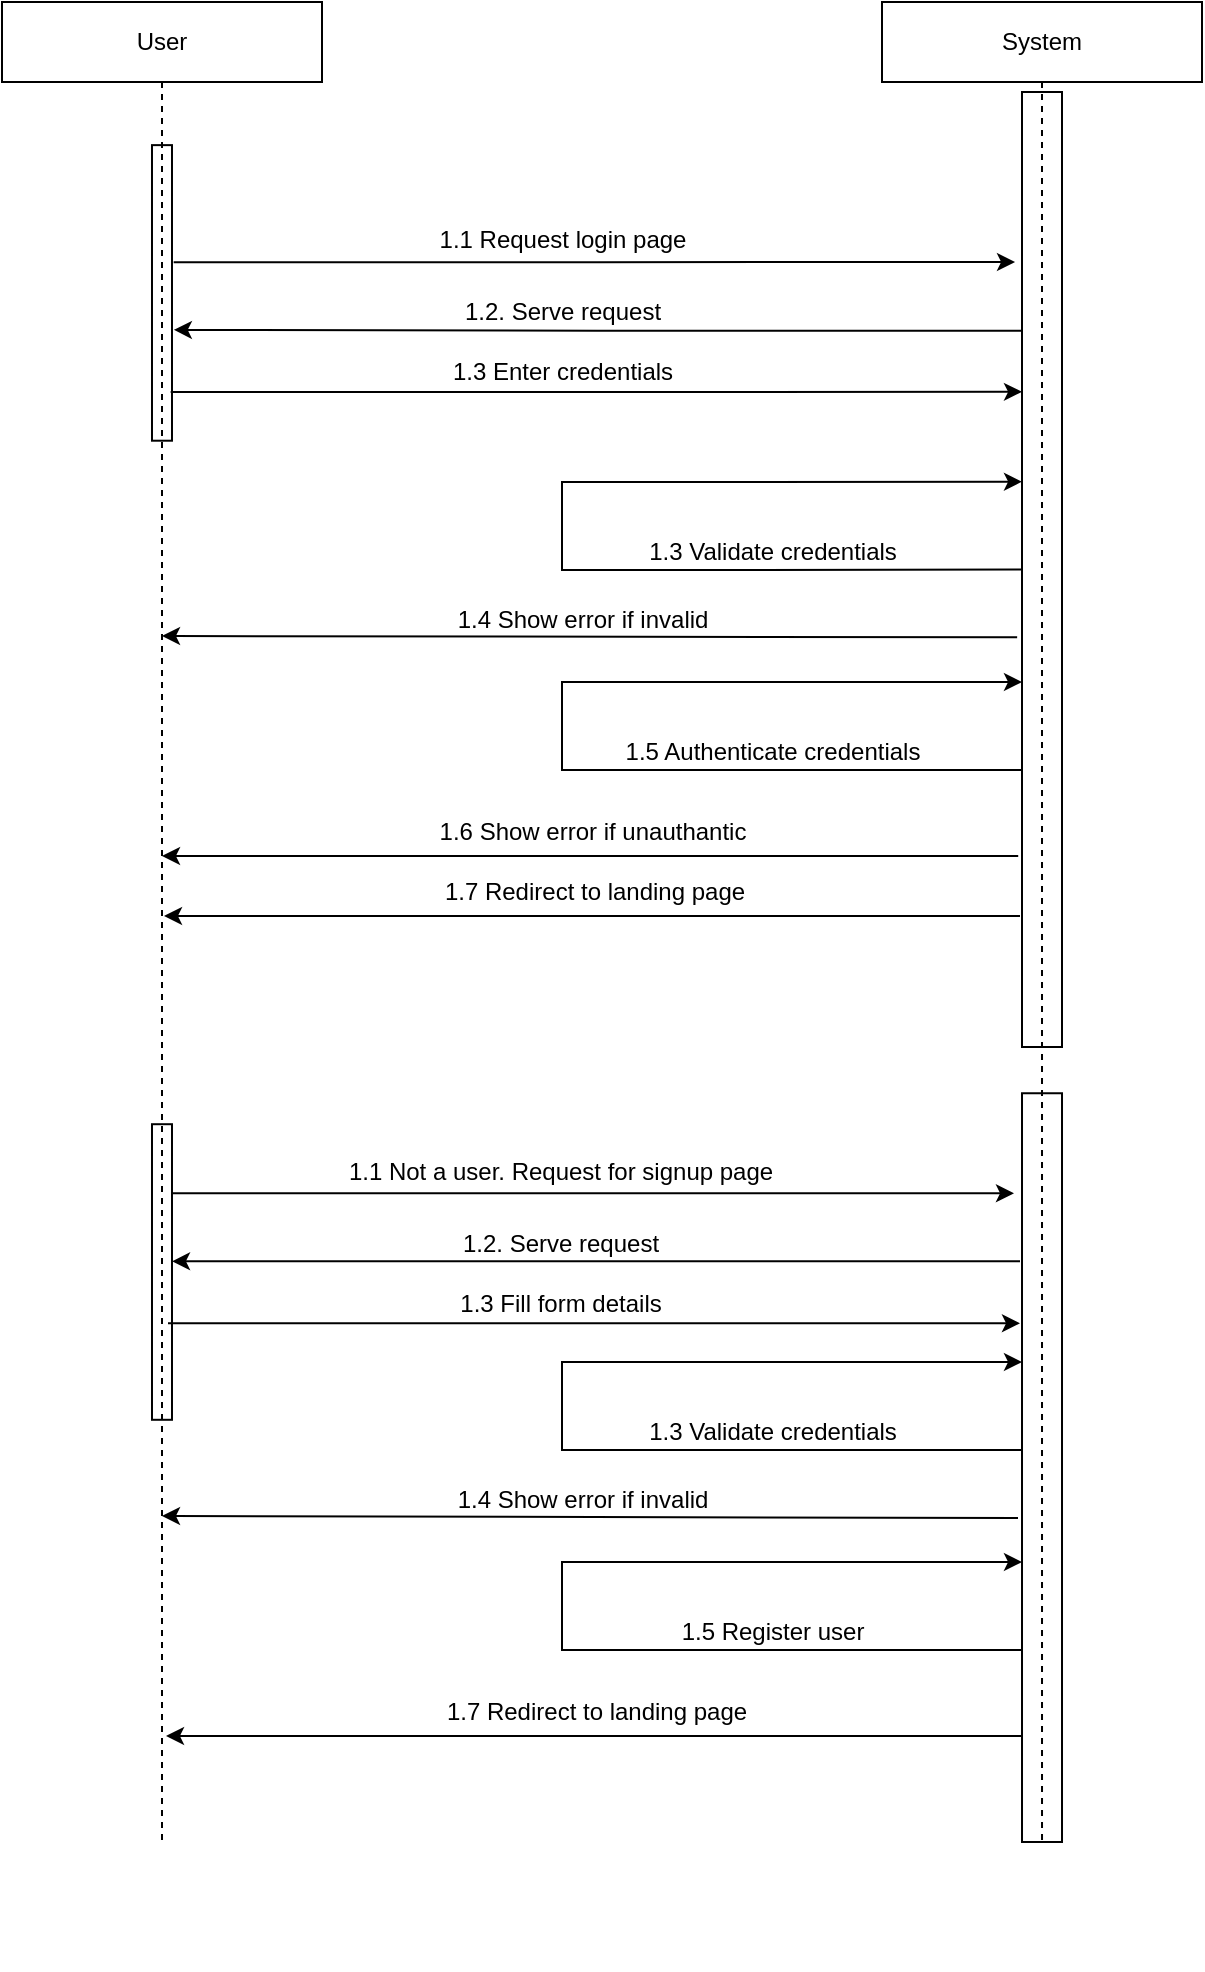 <mxfile version="21.2.1" type="device">
  <diagram name="Page-1" id="RkLnrC9zRk-OTdj7nDP5">
    <mxGraphModel dx="2207" dy="1273" grid="1" gridSize="10" guides="1" tooltips="1" connect="1" arrows="1" fold="1" page="1" pageScale="1" pageWidth="850" pageHeight="1100" math="0" shadow="0">
      <root>
        <mxCell id="0" />
        <mxCell id="1" parent="0" />
        <mxCell id="kGb9gTylPbze4J-S7JM0-1" value="User" style="rounded=0;whiteSpace=wrap;html=1;" vertex="1" parent="1">
          <mxGeometry x="120" y="40" width="160" height="40" as="geometry" />
        </mxCell>
        <mxCell id="kGb9gTylPbze4J-S7JM0-2" value="System" style="rounded=0;whiteSpace=wrap;html=1;" vertex="1" parent="1">
          <mxGeometry x="560" y="40" width="160" height="40" as="geometry" />
        </mxCell>
        <mxCell id="kGb9gTylPbze4J-S7JM0-16" style="edgeStyle=orthogonalEdgeStyle;rounded=0;orthogonalLoop=1;jettySize=auto;html=1;exitX=0.25;exitY=1;exitDx=0;exitDy=0;entryX=0.625;entryY=-0.093;entryDx=0;entryDy=0;entryPerimeter=0;" edge="1" parent="1" source="kGb9gTylPbze4J-S7JM0-5" target="kGb9gTylPbze4J-S7JM0-10">
          <mxGeometry relative="1" as="geometry">
            <mxPoint x="210" y="204" as="targetPoint" />
          </mxGeometry>
        </mxCell>
        <mxCell id="kGb9gTylPbze4J-S7JM0-5" value="" style="rounded=0;whiteSpace=wrap;html=1;rotation=90;" vertex="1" parent="1">
          <mxGeometry x="401.25" y="313.75" width="477.5" height="20" as="geometry" />
        </mxCell>
        <mxCell id="kGb9gTylPbze4J-S7JM0-13" style="edgeStyle=orthogonalEdgeStyle;rounded=0;orthogonalLoop=1;jettySize=auto;html=1;entryX=0.178;entryY=1.174;entryDx=0;entryDy=0;entryPerimeter=0;exitX=0.396;exitY=-0.084;exitDx=0;exitDy=0;exitPerimeter=0;" edge="1" parent="1" source="kGb9gTylPbze4J-S7JM0-10" target="kGb9gTylPbze4J-S7JM0-5">
          <mxGeometry relative="1" as="geometry" />
        </mxCell>
        <mxCell id="kGb9gTylPbze4J-S7JM0-10" value="" style="rounded=0;whiteSpace=wrap;html=1;rotation=90;" vertex="1" parent="1">
          <mxGeometry x="126.1" y="180.46" width="147.79" height="10" as="geometry" />
        </mxCell>
        <mxCell id="kGb9gTylPbze4J-S7JM0-14" value="1.1 Request login page" style="text;html=1;align=center;verticalAlign=middle;resizable=0;points=[];autosize=1;strokeColor=none;fillColor=none;" vertex="1" parent="1">
          <mxGeometry x="325" y="144.35" width="150" height="30" as="geometry" />
        </mxCell>
        <mxCell id="kGb9gTylPbze4J-S7JM0-17" value="1.2. Serve request" style="text;html=1;align=center;verticalAlign=middle;resizable=0;points=[];autosize=1;strokeColor=none;fillColor=none;" vertex="1" parent="1">
          <mxGeometry x="340" y="180" width="120" height="30" as="geometry" />
        </mxCell>
        <mxCell id="kGb9gTylPbze4J-S7JM0-18" style="edgeStyle=orthogonalEdgeStyle;rounded=0;orthogonalLoop=1;jettySize=auto;html=1;exitX=0.835;exitY=0.066;exitDx=0;exitDy=0;exitPerimeter=0;entryX=0.314;entryY=1;entryDx=0;entryDy=0;entryPerimeter=0;" edge="1" parent="1" source="kGb9gTylPbze4J-S7JM0-10" target="kGb9gTylPbze4J-S7JM0-5">
          <mxGeometry relative="1" as="geometry">
            <mxPoint x="210" y="240" as="sourcePoint" />
            <mxPoint x="620" y="235" as="targetPoint" />
          </mxGeometry>
        </mxCell>
        <mxCell id="kGb9gTylPbze4J-S7JM0-19" value="1.3 Enter credentials" style="text;html=1;align=center;verticalAlign=middle;resizable=0;points=[];autosize=1;strokeColor=none;fillColor=none;" vertex="1" parent="1">
          <mxGeometry x="335" y="210" width="130" height="30" as="geometry" />
        </mxCell>
        <mxCell id="kGb9gTylPbze4J-S7JM0-21" value="" style="endArrow=classic;html=1;rounded=0;exitX=0.5;exitY=1;exitDx=0;exitDy=0;entryX=0.408;entryY=1;entryDx=0;entryDy=0;entryPerimeter=0;" edge="1" parent="1" source="kGb9gTylPbze4J-S7JM0-5" target="kGb9gTylPbze4J-S7JM0-5">
          <mxGeometry width="50" height="50" relative="1" as="geometry">
            <mxPoint x="540" y="330" as="sourcePoint" />
            <mxPoint x="530" y="280" as="targetPoint" />
            <Array as="points">
              <mxPoint x="500" y="324" />
              <mxPoint x="400" y="324" />
              <mxPoint x="400" y="280" />
              <mxPoint x="500" y="280" />
            </Array>
          </mxGeometry>
        </mxCell>
        <mxCell id="kGb9gTylPbze4J-S7JM0-22" value="1.3 Validate credentials" style="text;html=1;align=center;verticalAlign=middle;resizable=0;points=[];autosize=1;strokeColor=none;fillColor=none;" vertex="1" parent="1">
          <mxGeometry x="430" y="300" width="150" height="30" as="geometry" />
        </mxCell>
        <mxCell id="kGb9gTylPbze4J-S7JM0-23" value="" style="endArrow=classic;html=1;rounded=0;exitX=0.571;exitY=1.121;exitDx=0;exitDy=0;exitPerimeter=0;" edge="1" parent="1" source="kGb9gTylPbze4J-S7JM0-5">
          <mxGeometry width="50" height="50" relative="1" as="geometry">
            <mxPoint x="330" y="400" as="sourcePoint" />
            <mxPoint x="200" y="357" as="targetPoint" />
          </mxGeometry>
        </mxCell>
        <mxCell id="kGb9gTylPbze4J-S7JM0-24" value="1.4 Show error if invalid" style="text;html=1;align=center;verticalAlign=middle;resizable=0;points=[];autosize=1;strokeColor=none;fillColor=none;" vertex="1" parent="1">
          <mxGeometry x="335" y="333.75" width="150" height="30" as="geometry" />
        </mxCell>
        <mxCell id="kGb9gTylPbze4J-S7JM0-25" value="" style="endArrow=classic;html=1;rounded=0;exitX=0.5;exitY=1;exitDx=0;exitDy=0;entryX=0.408;entryY=1;entryDx=0;entryDy=0;entryPerimeter=0;" edge="1" parent="1">
          <mxGeometry width="50" height="50" relative="1" as="geometry">
            <mxPoint x="630" y="424" as="sourcePoint" />
            <mxPoint x="630" y="380" as="targetPoint" />
            <Array as="points">
              <mxPoint x="500" y="424" />
              <mxPoint x="400" y="424" />
              <mxPoint x="400" y="380" />
              <mxPoint x="500" y="380" />
            </Array>
          </mxGeometry>
        </mxCell>
        <mxCell id="kGb9gTylPbze4J-S7JM0-26" value="1.5 Authenticate credentials" style="text;html=1;align=center;verticalAlign=middle;resizable=0;points=[];autosize=1;strokeColor=none;fillColor=none;" vertex="1" parent="1">
          <mxGeometry x="420" y="400" width="170" height="30" as="geometry" />
        </mxCell>
        <mxCell id="kGb9gTylPbze4J-S7JM0-27" value="" style="endArrow=classic;html=1;rounded=0;exitX=0.8;exitY=1.095;exitDx=0;exitDy=0;exitPerimeter=0;" edge="1" parent="1" source="kGb9gTylPbze4J-S7JM0-5">
          <mxGeometry width="50" height="50" relative="1" as="geometry">
            <mxPoint x="550" y="460" as="sourcePoint" />
            <mxPoint x="200" y="467" as="targetPoint" />
          </mxGeometry>
        </mxCell>
        <mxCell id="kGb9gTylPbze4J-S7JM0-28" value="1.6 Show error if unauthantic" style="text;html=1;align=center;verticalAlign=middle;resizable=0;points=[];autosize=1;strokeColor=none;fillColor=none;" vertex="1" parent="1">
          <mxGeometry x="325" y="440" width="180" height="30" as="geometry" />
        </mxCell>
        <mxCell id="kGb9gTylPbze4J-S7JM0-29" value="" style="endArrow=classic;html=1;rounded=0;exitX=0.8;exitY=1.095;exitDx=0;exitDy=0;exitPerimeter=0;" edge="1" parent="1">
          <mxGeometry width="50" height="50" relative="1" as="geometry">
            <mxPoint x="629" y="497" as="sourcePoint" />
            <mxPoint x="201" y="497" as="targetPoint" />
          </mxGeometry>
        </mxCell>
        <mxCell id="kGb9gTylPbze4J-S7JM0-30" value="1.7 Redirect to landing page" style="text;html=1;align=center;verticalAlign=middle;resizable=0;points=[];autosize=1;strokeColor=none;fillColor=none;" vertex="1" parent="1">
          <mxGeometry x="331" y="470" width="170" height="30" as="geometry" />
        </mxCell>
        <mxCell id="kGb9gTylPbze4J-S7JM0-31" value="" style="rounded=0;whiteSpace=wrap;html=1;rotation=90;" vertex="1" parent="1">
          <mxGeometry x="126.1" y="670" width="147.79" height="10" as="geometry" />
        </mxCell>
        <mxCell id="kGb9gTylPbze4J-S7JM0-32" style="edgeStyle=orthogonalEdgeStyle;rounded=0;orthogonalLoop=1;jettySize=auto;html=1;exitX=0.25;exitY=1;exitDx=0;exitDy=0;entryX=0.625;entryY=-0.093;entryDx=0;entryDy=0;entryPerimeter=0;" edge="1" parent="1">
          <mxGeometry relative="1" as="geometry">
            <mxPoint x="629" y="669.65" as="sourcePoint" />
            <mxPoint x="205" y="669.65" as="targetPoint" />
          </mxGeometry>
        </mxCell>
        <mxCell id="kGb9gTylPbze4J-S7JM0-33" style="edgeStyle=orthogonalEdgeStyle;rounded=0;orthogonalLoop=1;jettySize=auto;html=1;entryX=0.178;entryY=1.174;entryDx=0;entryDy=0;entryPerimeter=0;exitX=0.396;exitY=-0.084;exitDx=0;exitDy=0;exitPerimeter=0;" edge="1" parent="1">
          <mxGeometry relative="1" as="geometry">
            <mxPoint x="205" y="635.65" as="sourcePoint" />
            <mxPoint x="626" y="635.65" as="targetPoint" />
          </mxGeometry>
        </mxCell>
        <mxCell id="kGb9gTylPbze4J-S7JM0-34" value="1.1 Not a user. Request for signup page" style="text;html=1;align=center;verticalAlign=middle;resizable=0;points=[];autosize=1;strokeColor=none;fillColor=none;" vertex="1" parent="1">
          <mxGeometry x="279" y="610" width="240" height="30" as="geometry" />
        </mxCell>
        <mxCell id="kGb9gTylPbze4J-S7JM0-35" value="1.2. Serve request" style="text;html=1;align=center;verticalAlign=middle;resizable=0;points=[];autosize=1;strokeColor=none;fillColor=none;" vertex="1" parent="1">
          <mxGeometry x="339" y="645.65" width="120" height="30" as="geometry" />
        </mxCell>
        <mxCell id="kGb9gTylPbze4J-S7JM0-36" style="edgeStyle=orthogonalEdgeStyle;rounded=0;orthogonalLoop=1;jettySize=auto;html=1;exitX=0.835;exitY=0.066;exitDx=0;exitDy=0;exitPerimeter=0;entryX=0.314;entryY=1;entryDx=0;entryDy=0;entryPerimeter=0;" edge="1" parent="1">
          <mxGeometry relative="1" as="geometry">
            <mxPoint x="203" y="700.65" as="sourcePoint" />
            <mxPoint x="629" y="700.65" as="targetPoint" />
          </mxGeometry>
        </mxCell>
        <mxCell id="kGb9gTylPbze4J-S7JM0-37" value="1.3 Fill form details" style="text;html=1;align=center;verticalAlign=middle;resizable=0;points=[];autosize=1;strokeColor=none;fillColor=none;" vertex="1" parent="1">
          <mxGeometry x="339" y="675.65" width="120" height="30" as="geometry" />
        </mxCell>
        <mxCell id="kGb9gTylPbze4J-S7JM0-38" value="" style="rounded=0;whiteSpace=wrap;html=1;rotation=90;" vertex="1" parent="1">
          <mxGeometry x="452.82" y="762.81" width="374.37" height="20" as="geometry" />
        </mxCell>
        <mxCell id="kGb9gTylPbze4J-S7JM0-39" value="" style="endArrow=classic;html=1;rounded=0;exitX=0.5;exitY=1;exitDx=0;exitDy=0;entryX=0.408;entryY=1;entryDx=0;entryDy=0;entryPerimeter=0;" edge="1" parent="1">
          <mxGeometry width="50" height="50" relative="1" as="geometry">
            <mxPoint x="630" y="764" as="sourcePoint" />
            <mxPoint x="630" y="720" as="targetPoint" />
            <Array as="points">
              <mxPoint x="500" y="764" />
              <mxPoint x="400" y="764" />
              <mxPoint x="400" y="720" />
              <mxPoint x="500" y="720" />
            </Array>
          </mxGeometry>
        </mxCell>
        <mxCell id="kGb9gTylPbze4J-S7JM0-40" value="1.3 Validate credentials" style="text;html=1;align=center;verticalAlign=middle;resizable=0;points=[];autosize=1;strokeColor=none;fillColor=none;" vertex="1" parent="1">
          <mxGeometry x="430" y="740" width="150" height="30" as="geometry" />
        </mxCell>
        <mxCell id="kGb9gTylPbze4J-S7JM0-41" value="" style="endArrow=classic;html=1;rounded=0;exitX=0.571;exitY=1.121;exitDx=0;exitDy=0;exitPerimeter=0;" edge="1" parent="1">
          <mxGeometry width="50" height="50" relative="1" as="geometry">
            <mxPoint x="628" y="798" as="sourcePoint" />
            <mxPoint x="200" y="797" as="targetPoint" />
          </mxGeometry>
        </mxCell>
        <mxCell id="kGb9gTylPbze4J-S7JM0-42" value="1.4 Show error if invalid" style="text;html=1;align=center;verticalAlign=middle;resizable=0;points=[];autosize=1;strokeColor=none;fillColor=none;" vertex="1" parent="1">
          <mxGeometry x="335" y="773.75" width="150" height="30" as="geometry" />
        </mxCell>
        <mxCell id="kGb9gTylPbze4J-S7JM0-43" value="" style="endArrow=classic;html=1;rounded=0;exitX=0.5;exitY=1;exitDx=0;exitDy=0;entryX=0.408;entryY=1;entryDx=0;entryDy=0;entryPerimeter=0;" edge="1" parent="1">
          <mxGeometry width="50" height="50" relative="1" as="geometry">
            <mxPoint x="630" y="864" as="sourcePoint" />
            <mxPoint x="630" y="820" as="targetPoint" />
            <Array as="points">
              <mxPoint x="500" y="864" />
              <mxPoint x="400" y="864" />
              <mxPoint x="400" y="820" />
              <mxPoint x="500" y="820" />
            </Array>
          </mxGeometry>
        </mxCell>
        <mxCell id="kGb9gTylPbze4J-S7JM0-44" value="1.5 Register user" style="text;html=1;align=center;verticalAlign=middle;resizable=0;points=[];autosize=1;strokeColor=none;fillColor=none;" vertex="1" parent="1">
          <mxGeometry x="450" y="840" width="110" height="30" as="geometry" />
        </mxCell>
        <mxCell id="kGb9gTylPbze4J-S7JM0-47" value="" style="endArrow=classic;html=1;rounded=0;exitX=0.8;exitY=1.095;exitDx=0;exitDy=0;exitPerimeter=0;" edge="1" parent="1">
          <mxGeometry width="50" height="50" relative="1" as="geometry">
            <mxPoint x="630" y="907" as="sourcePoint" />
            <mxPoint x="202" y="907" as="targetPoint" />
          </mxGeometry>
        </mxCell>
        <mxCell id="kGb9gTylPbze4J-S7JM0-48" value="1.7 Redirect to landing page" style="text;html=1;align=center;verticalAlign=middle;resizable=0;points=[];autosize=1;strokeColor=none;fillColor=none;" vertex="1" parent="1">
          <mxGeometry x="332" y="880" width="170" height="30" as="geometry" />
        </mxCell>
        <mxCell id="kGb9gTylPbze4J-S7JM0-50" value="" style="endArrow=none;dashed=1;html=1;rounded=0;exitX=0.5;exitY=1;exitDx=0;exitDy=0;" edge="1" parent="1" source="kGb9gTylPbze4J-S7JM0-1" target="kGb9gTylPbze4J-S7JM0-49">
          <mxGeometry width="50" height="50" relative="1" as="geometry">
            <mxPoint x="200" y="80" as="sourcePoint" />
            <mxPoint x="200" y="1040" as="targetPoint" />
          </mxGeometry>
        </mxCell>
        <mxCell id="kGb9gTylPbze4J-S7JM0-49" value="" style="shape=image;html=1;verticalAlign=top;verticalLabelPosition=bottom;labelBackgroundColor=#ffffff;imageAspect=0;aspect=fixed;image=https://cdn0.iconfinder.com/data/icons/evericons-16px/16/x-128.png" vertex="1" parent="1">
          <mxGeometry x="168" y="960" width="64" height="64" as="geometry" />
        </mxCell>
        <mxCell id="kGb9gTylPbze4J-S7JM0-52" value="" style="endArrow=none;dashed=1;html=1;rounded=0;exitX=0.5;exitY=1;exitDx=0;exitDy=0;" edge="1" parent="1" source="kGb9gTylPbze4J-S7JM0-2" target="kGb9gTylPbze4J-S7JM0-51">
          <mxGeometry width="50" height="50" relative="1" as="geometry">
            <mxPoint x="640" y="80" as="sourcePoint" />
            <mxPoint x="640" y="1040" as="targetPoint" />
          </mxGeometry>
        </mxCell>
        <mxCell id="kGb9gTylPbze4J-S7JM0-51" value="" style="shape=image;html=1;verticalAlign=top;verticalLabelPosition=bottom;labelBackgroundColor=#ffffff;imageAspect=0;aspect=fixed;image=https://cdn0.iconfinder.com/data/icons/evericons-16px/16/x-128.png" vertex="1" parent="1">
          <mxGeometry x="608.01" y="960" width="64" height="64" as="geometry" />
        </mxCell>
      </root>
    </mxGraphModel>
  </diagram>
</mxfile>
